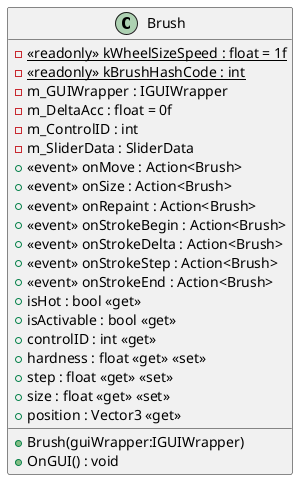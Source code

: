 @startuml
class Brush {
    - {static} <<readonly>> kWheelSizeSpeed : float = 1f
    - {static} <<readonly>> kBrushHashCode : int
    - m_GUIWrapper : IGUIWrapper
    - m_DeltaAcc : float = 0f
    - m_ControlID : int
    - m_SliderData : SliderData
    +  <<event>> onMove : Action<Brush> 
    +  <<event>> onSize : Action<Brush> 
    +  <<event>> onRepaint : Action<Brush> 
    +  <<event>> onStrokeBegin : Action<Brush> 
    +  <<event>> onStrokeDelta : Action<Brush> 
    +  <<event>> onStrokeStep : Action<Brush> 
    +  <<event>> onStrokeEnd : Action<Brush> 
    + isHot : bool <<get>>
    + isActivable : bool <<get>>
    + controlID : int <<get>>
    + hardness : float <<get>> <<set>>
    + step : float <<get>> <<set>>
    + size : float <<get>> <<set>>
    + position : Vector3 <<get>>
    + Brush(guiWrapper:IGUIWrapper)
    + OnGUI() : void
}
@enduml

